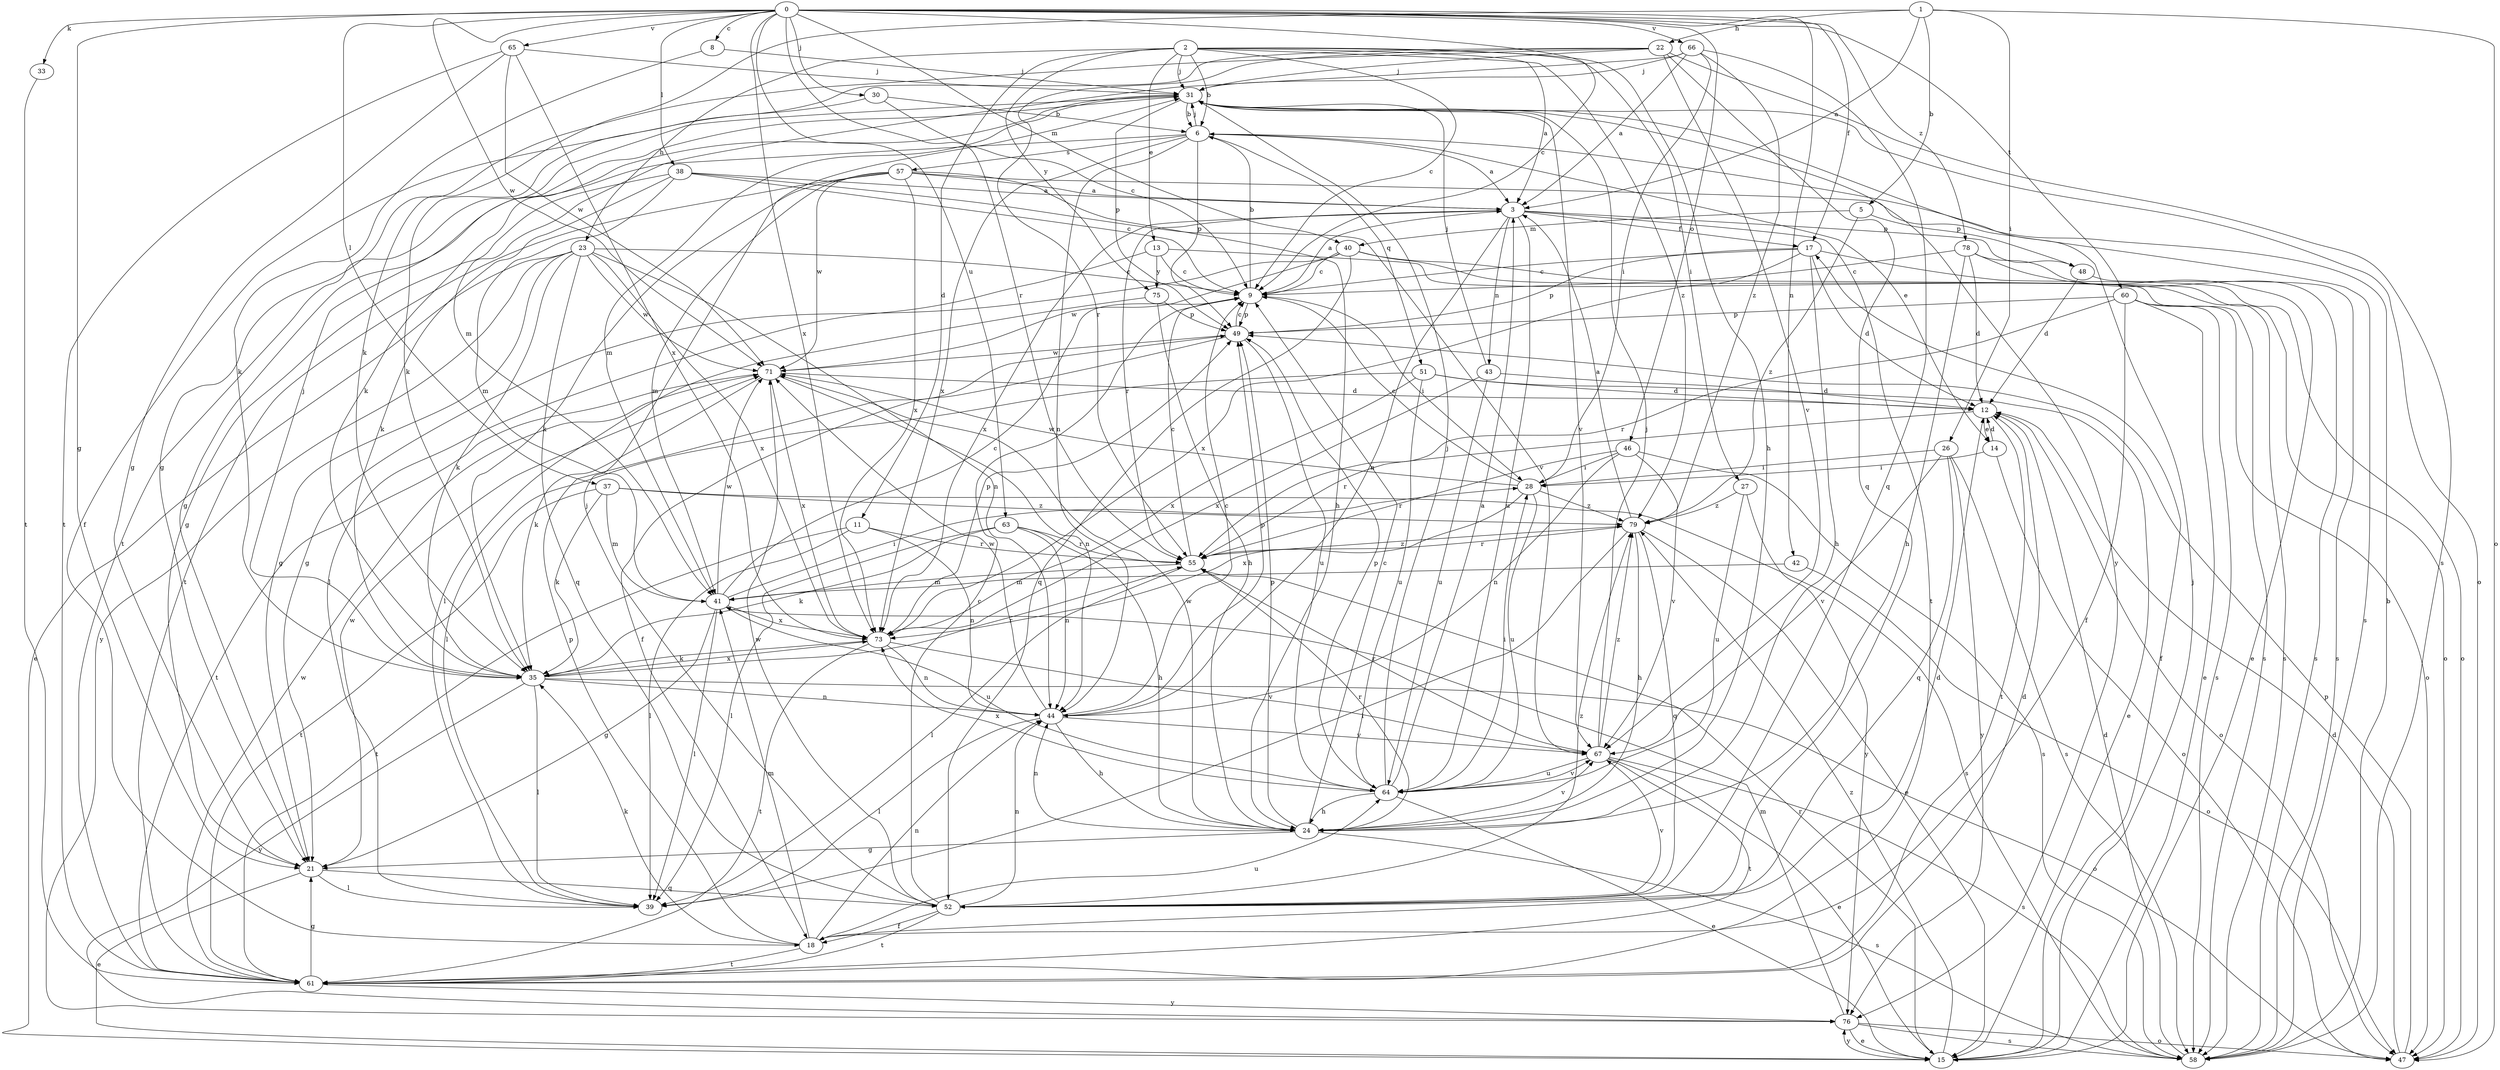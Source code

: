 strict digraph  {
0;
1;
2;
3;
5;
6;
8;
9;
11;
12;
13;
14;
15;
17;
18;
21;
22;
23;
24;
26;
27;
28;
30;
31;
33;
35;
37;
38;
39;
40;
41;
42;
43;
44;
46;
47;
48;
49;
51;
52;
55;
57;
58;
60;
61;
63;
64;
65;
66;
67;
71;
73;
75;
76;
78;
79;
0 -> 8  [label=c];
0 -> 9  [label=c];
0 -> 17  [label=f];
0 -> 21  [label=g];
0 -> 30  [label=j];
0 -> 33  [label=k];
0 -> 37  [label=l];
0 -> 38  [label=l];
0 -> 40  [label=m];
0 -> 42  [label=n];
0 -> 46  [label=o];
0 -> 55  [label=r];
0 -> 60  [label=t];
0 -> 63  [label=u];
0 -> 65  [label=v];
0 -> 66  [label=v];
0 -> 71  [label=w];
0 -> 73  [label=x];
0 -> 78  [label=z];
1 -> 3  [label=a];
1 -> 5  [label=b];
1 -> 22  [label=h];
1 -> 26  [label=i];
1 -> 35  [label=k];
1 -> 47  [label=o];
2 -> 3  [label=a];
2 -> 6  [label=b];
2 -> 9  [label=c];
2 -> 11  [label=d];
2 -> 13  [label=e];
2 -> 23  [label=h];
2 -> 24  [label=h];
2 -> 27  [label=i];
2 -> 31  [label=j];
2 -> 75  [label=y];
2 -> 79  [label=z];
3 -> 17  [label=f];
3 -> 43  [label=n];
3 -> 44  [label=n];
3 -> 48  [label=p];
3 -> 55  [label=r];
3 -> 61  [label=t];
3 -> 64  [label=u];
3 -> 73  [label=x];
5 -> 40  [label=m];
5 -> 48  [label=p];
5 -> 79  [label=z];
6 -> 3  [label=a];
6 -> 14  [label=e];
6 -> 21  [label=g];
6 -> 31  [label=j];
6 -> 44  [label=n];
6 -> 49  [label=p];
6 -> 51  [label=q];
6 -> 57  [label=s];
6 -> 73  [label=x];
8 -> 31  [label=j];
8 -> 35  [label=k];
9 -> 3  [label=a];
9 -> 6  [label=b];
9 -> 28  [label=i];
9 -> 49  [label=p];
11 -> 39  [label=l];
11 -> 44  [label=n];
11 -> 55  [label=r];
11 -> 61  [label=t];
12 -> 14  [label=e];
12 -> 47  [label=o];
12 -> 55  [label=r];
12 -> 61  [label=t];
13 -> 9  [label=c];
13 -> 39  [label=l];
13 -> 58  [label=s];
13 -> 75  [label=y];
14 -> 12  [label=d];
14 -> 28  [label=i];
14 -> 47  [label=o];
15 -> 17  [label=f];
15 -> 31  [label=j];
15 -> 55  [label=r];
15 -> 76  [label=y];
15 -> 79  [label=z];
17 -> 9  [label=c];
17 -> 12  [label=d];
17 -> 24  [label=h];
17 -> 47  [label=o];
17 -> 49  [label=p];
17 -> 73  [label=x];
18 -> 12  [label=d];
18 -> 35  [label=k];
18 -> 41  [label=m];
18 -> 44  [label=n];
18 -> 49  [label=p];
18 -> 61  [label=t];
18 -> 64  [label=u];
21 -> 15  [label=e];
21 -> 39  [label=l];
21 -> 52  [label=q];
21 -> 71  [label=w];
22 -> 21  [label=g];
22 -> 31  [label=j];
22 -> 35  [label=k];
22 -> 52  [label=q];
22 -> 55  [label=r];
22 -> 58  [label=s];
22 -> 67  [label=v];
23 -> 9  [label=c];
23 -> 15  [label=e];
23 -> 21  [label=g];
23 -> 35  [label=k];
23 -> 44  [label=n];
23 -> 52  [label=q];
23 -> 71  [label=w];
23 -> 73  [label=x];
23 -> 76  [label=y];
24 -> 9  [label=c];
24 -> 21  [label=g];
24 -> 44  [label=n];
24 -> 49  [label=p];
24 -> 55  [label=r];
24 -> 58  [label=s];
24 -> 67  [label=v];
24 -> 71  [label=w];
26 -> 28  [label=i];
26 -> 52  [label=q];
26 -> 58  [label=s];
26 -> 67  [label=v];
26 -> 76  [label=y];
27 -> 64  [label=u];
27 -> 76  [label=y];
27 -> 79  [label=z];
28 -> 9  [label=c];
28 -> 64  [label=u];
28 -> 71  [label=w];
28 -> 73  [label=x];
28 -> 79  [label=z];
30 -> 6  [label=b];
30 -> 9  [label=c];
30 -> 18  [label=f];
31 -> 6  [label=b];
31 -> 35  [label=k];
31 -> 41  [label=m];
31 -> 47  [label=o];
31 -> 49  [label=p];
31 -> 61  [label=t];
31 -> 67  [label=v];
31 -> 76  [label=y];
33 -> 61  [label=t];
35 -> 31  [label=j];
35 -> 39  [label=l];
35 -> 44  [label=n];
35 -> 47  [label=o];
35 -> 55  [label=r];
35 -> 73  [label=x];
35 -> 76  [label=y];
37 -> 35  [label=k];
37 -> 41  [label=m];
37 -> 58  [label=s];
37 -> 61  [label=t];
37 -> 79  [label=z];
38 -> 3  [label=a];
38 -> 9  [label=c];
38 -> 21  [label=g];
38 -> 35  [label=k];
38 -> 41  [label=m];
38 -> 67  [label=v];
40 -> 9  [label=c];
40 -> 21  [label=g];
40 -> 47  [label=o];
40 -> 52  [label=q];
40 -> 58  [label=s];
40 -> 71  [label=w];
41 -> 9  [label=c];
41 -> 21  [label=g];
41 -> 28  [label=i];
41 -> 39  [label=l];
41 -> 64  [label=u];
41 -> 71  [label=w];
41 -> 73  [label=x];
42 -> 41  [label=m];
42 -> 47  [label=o];
43 -> 12  [label=d];
43 -> 31  [label=j];
43 -> 64  [label=u];
43 -> 73  [label=x];
44 -> 9  [label=c];
44 -> 24  [label=h];
44 -> 39  [label=l];
44 -> 49  [label=p];
44 -> 67  [label=v];
44 -> 71  [label=w];
46 -> 28  [label=i];
46 -> 44  [label=n];
46 -> 55  [label=r];
46 -> 58  [label=s];
46 -> 67  [label=v];
47 -> 12  [label=d];
47 -> 49  [label=p];
48 -> 12  [label=d];
48 -> 58  [label=s];
49 -> 9  [label=c];
49 -> 18  [label=f];
49 -> 64  [label=u];
49 -> 71  [label=w];
51 -> 12  [label=d];
51 -> 15  [label=e];
51 -> 39  [label=l];
51 -> 64  [label=u];
51 -> 73  [label=x];
52 -> 9  [label=c];
52 -> 18  [label=f];
52 -> 31  [label=j];
52 -> 44  [label=n];
52 -> 61  [label=t];
52 -> 67  [label=v];
52 -> 71  [label=w];
52 -> 79  [label=z];
55 -> 9  [label=c];
55 -> 39  [label=l];
55 -> 41  [label=m];
55 -> 79  [label=z];
57 -> 3  [label=a];
57 -> 24  [label=h];
57 -> 35  [label=k];
57 -> 41  [label=m];
57 -> 58  [label=s];
57 -> 61  [label=t];
57 -> 71  [label=w];
57 -> 73  [label=x];
58 -> 6  [label=b];
58 -> 12  [label=d];
60 -> 15  [label=e];
60 -> 18  [label=f];
60 -> 47  [label=o];
60 -> 49  [label=p];
60 -> 55  [label=r];
60 -> 58  [label=s];
61 -> 12  [label=d];
61 -> 21  [label=g];
61 -> 71  [label=w];
61 -> 76  [label=y];
63 -> 24  [label=h];
63 -> 35  [label=k];
63 -> 39  [label=l];
63 -> 44  [label=n];
63 -> 55  [label=r];
64 -> 3  [label=a];
64 -> 15  [label=e];
64 -> 24  [label=h];
64 -> 28  [label=i];
64 -> 31  [label=j];
64 -> 49  [label=p];
64 -> 67  [label=v];
64 -> 73  [label=x];
65 -> 21  [label=g];
65 -> 31  [label=j];
65 -> 61  [label=t];
65 -> 71  [label=w];
65 -> 73  [label=x];
66 -> 3  [label=a];
66 -> 28  [label=i];
66 -> 31  [label=j];
66 -> 41  [label=m];
66 -> 52  [label=q];
66 -> 79  [label=z];
67 -> 15  [label=e];
67 -> 31  [label=j];
67 -> 55  [label=r];
67 -> 58  [label=s];
67 -> 61  [label=t];
67 -> 64  [label=u];
67 -> 79  [label=z];
71 -> 12  [label=d];
71 -> 35  [label=k];
71 -> 44  [label=n];
71 -> 61  [label=t];
71 -> 73  [label=x];
73 -> 35  [label=k];
73 -> 44  [label=n];
73 -> 49  [label=p];
73 -> 61  [label=t];
73 -> 67  [label=v];
75 -> 24  [label=h];
75 -> 39  [label=l];
75 -> 49  [label=p];
76 -> 15  [label=e];
76 -> 41  [label=m];
76 -> 47  [label=o];
76 -> 58  [label=s];
78 -> 9  [label=c];
78 -> 12  [label=d];
78 -> 15  [label=e];
78 -> 24  [label=h];
78 -> 58  [label=s];
79 -> 3  [label=a];
79 -> 15  [label=e];
79 -> 24  [label=h];
79 -> 39  [label=l];
79 -> 52  [label=q];
79 -> 55  [label=r];
}
